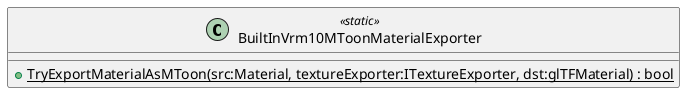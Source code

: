 @startuml
class BuiltInVrm10MToonMaterialExporter <<static>> {
    + {static} TryExportMaterialAsMToon(src:Material, textureExporter:ITextureExporter, dst:glTFMaterial) : bool
}
@enduml
